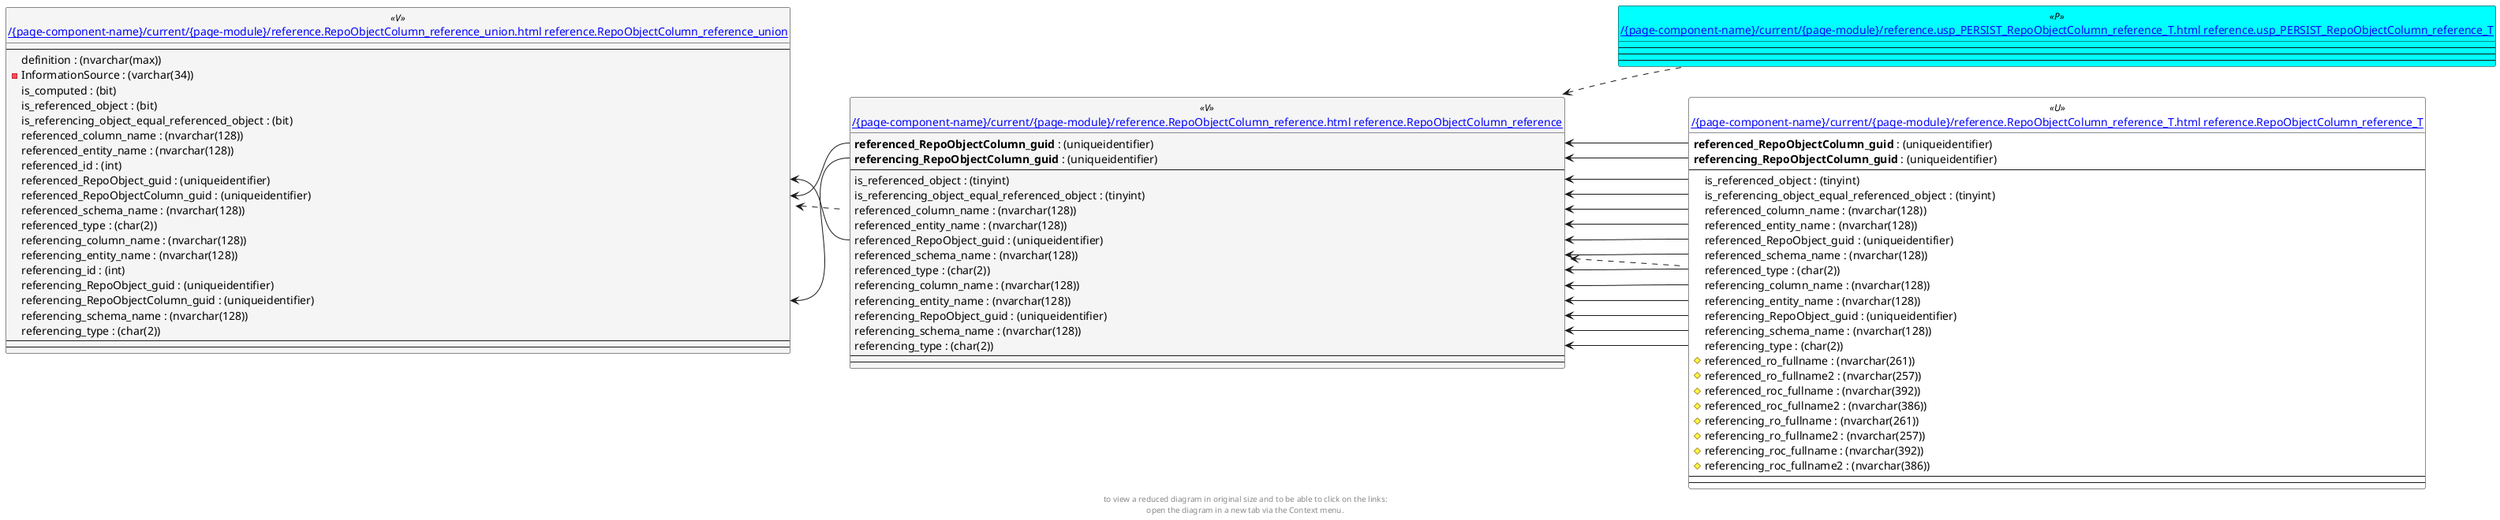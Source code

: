 @startuml
left to right direction
'top to bottom direction
hide circle
'avoide "." issues:
set namespaceSeparator none


skinparam class {
  BackgroundColor White
  BackgroundColor<<FN>> Yellow
  BackgroundColor<<FS>> Yellow
  BackgroundColor<<FT>> LightGray
  BackgroundColor<<IF>> Yellow
  BackgroundColor<<IS>> Yellow
  BackgroundColor<<P>> Aqua
  BackgroundColor<<PC>> Aqua
  BackgroundColor<<SN>> Yellow
  BackgroundColor<<SO>> SlateBlue
  BackgroundColor<<TF>> LightGray
  BackgroundColor<<TR>> Tomato
  BackgroundColor<<U>> White
  BackgroundColor<<V>> WhiteSmoke
  BackgroundColor<<X>> Aqua
}


entity "[[{site-url}/{page-component-name}/current/{page-module}/reference.RepoObjectColumn_reference.html reference.RepoObjectColumn_reference]]" as reference.RepoObjectColumn_reference << V >> {
  **referenced_RepoObjectColumn_guid** : (uniqueidentifier)
  **referencing_RepoObjectColumn_guid** : (uniqueidentifier)
  --
  is_referenced_object : (tinyint)
  is_referencing_object_equal_referenced_object : (tinyint)
  referenced_column_name : (nvarchar(128))
  referenced_entity_name : (nvarchar(128))
  referenced_RepoObject_guid : (uniqueidentifier)
  referenced_schema_name : (nvarchar(128))
  referenced_type : (char(2))
  referencing_column_name : (nvarchar(128))
  referencing_entity_name : (nvarchar(128))
  referencing_RepoObject_guid : (uniqueidentifier)
  referencing_schema_name : (nvarchar(128))
  referencing_type : (char(2))
  --
  --
}

entity "[[{site-url}/{page-component-name}/current/{page-module}/reference.RepoObjectColumn_reference_T.html reference.RepoObjectColumn_reference_T]]" as reference.RepoObjectColumn_reference_T << U >> {
  **referenced_RepoObjectColumn_guid** : (uniqueidentifier)
  **referencing_RepoObjectColumn_guid** : (uniqueidentifier)
  --
  is_referenced_object : (tinyint)
  is_referencing_object_equal_referenced_object : (tinyint)
  referenced_column_name : (nvarchar(128))
  referenced_entity_name : (nvarchar(128))
  referenced_RepoObject_guid : (uniqueidentifier)
  referenced_schema_name : (nvarchar(128))
  referenced_type : (char(2))
  referencing_column_name : (nvarchar(128))
  referencing_entity_name : (nvarchar(128))
  referencing_RepoObject_guid : (uniqueidentifier)
  referencing_schema_name : (nvarchar(128))
  referencing_type : (char(2))
  # referenced_ro_fullname : (nvarchar(261))
  # referenced_ro_fullname2 : (nvarchar(257))
  # referenced_roc_fullname : (nvarchar(392))
  # referenced_roc_fullname2 : (nvarchar(386))
  # referencing_ro_fullname : (nvarchar(261))
  # referencing_ro_fullname2 : (nvarchar(257))
  # referencing_roc_fullname : (nvarchar(392))
  # referencing_roc_fullname2 : (nvarchar(386))
  --
  --
}

entity "[[{site-url}/{page-component-name}/current/{page-module}/reference.RepoObjectColumn_reference_union.html reference.RepoObjectColumn_reference_union]]" as reference.RepoObjectColumn_reference_union << V >> {
  --
  definition : (nvarchar(max))
  - InformationSource : (varchar(34))
  is_computed : (bit)
  is_referenced_object : (bit)
  is_referencing_object_equal_referenced_object : (bit)
  referenced_column_name : (nvarchar(128))
  referenced_entity_name : (nvarchar(128))
  referenced_id : (int)
  referenced_RepoObject_guid : (uniqueidentifier)
  referenced_RepoObjectColumn_guid : (uniqueidentifier)
  referenced_schema_name : (nvarchar(128))
  referenced_type : (char(2))
  referencing_column_name : (nvarchar(128))
  referencing_entity_name : (nvarchar(128))
  referencing_id : (int)
  referencing_RepoObject_guid : (uniqueidentifier)
  referencing_RepoObjectColumn_guid : (uniqueidentifier)
  referencing_schema_name : (nvarchar(128))
  referencing_type : (char(2))
  --
  --
}

entity "[[{site-url}/{page-component-name}/current/{page-module}/reference.usp_PERSIST_RepoObjectColumn_reference_T.html reference.usp_PERSIST_RepoObjectColumn_reference_T]]" as reference.usp_PERSIST_RepoObjectColumn_reference_T << P >> {
  --
  --
  --
}

reference.RepoObjectColumn_reference <.. reference.RepoObjectColumn_reference_T
reference.RepoObjectColumn_reference <.. reference.usp_PERSIST_RepoObjectColumn_reference_T
reference.RepoObjectColumn_reference_union <.. reference.RepoObjectColumn_reference
reference.RepoObjectColumn_reference::is_referenced_object <-- reference.RepoObjectColumn_reference_T::is_referenced_object
reference.RepoObjectColumn_reference::is_referencing_object_equal_referenced_object <-- reference.RepoObjectColumn_reference_T::is_referencing_object_equal_referenced_object
reference.RepoObjectColumn_reference::referenced_column_name <-- reference.RepoObjectColumn_reference_T::referenced_column_name
reference.RepoObjectColumn_reference::referenced_entity_name <-- reference.RepoObjectColumn_reference_T::referenced_entity_name
reference.RepoObjectColumn_reference::referenced_RepoObject_guid <-- reference.RepoObjectColumn_reference_T::referenced_RepoObject_guid
reference.RepoObjectColumn_reference::referenced_RepoObjectColumn_guid <-- reference.RepoObjectColumn_reference_T::referenced_RepoObjectColumn_guid
reference.RepoObjectColumn_reference::referenced_schema_name <-- reference.RepoObjectColumn_reference_T::referenced_schema_name
reference.RepoObjectColumn_reference::referenced_type <-- reference.RepoObjectColumn_reference_T::referenced_type
reference.RepoObjectColumn_reference::referencing_column_name <-- reference.RepoObjectColumn_reference_T::referencing_column_name
reference.RepoObjectColumn_reference::referencing_entity_name <-- reference.RepoObjectColumn_reference_T::referencing_entity_name
reference.RepoObjectColumn_reference::referencing_RepoObject_guid <-- reference.RepoObjectColumn_reference_T::referencing_RepoObject_guid
reference.RepoObjectColumn_reference::referencing_RepoObjectColumn_guid <-- reference.RepoObjectColumn_reference_T::referencing_RepoObjectColumn_guid
reference.RepoObjectColumn_reference::referencing_schema_name <-- reference.RepoObjectColumn_reference_T::referencing_schema_name
reference.RepoObjectColumn_reference::referencing_type <-- reference.RepoObjectColumn_reference_T::referencing_type
reference.RepoObjectColumn_reference_union::referenced_RepoObject_guid <-- reference.RepoObjectColumn_reference::referenced_RepoObject_guid
reference.RepoObjectColumn_reference_union::referenced_RepoObjectColumn_guid <-- reference.RepoObjectColumn_reference::referenced_RepoObjectColumn_guid
reference.RepoObjectColumn_reference_union::referencing_RepoObjectColumn_guid <-- reference.RepoObjectColumn_reference::referencing_RepoObjectColumn_guid
footer
to view a reduced diagram in original size and to be able to click on the links:
open the diagram in a new tab via the Context menu.
end footer

@enduml

